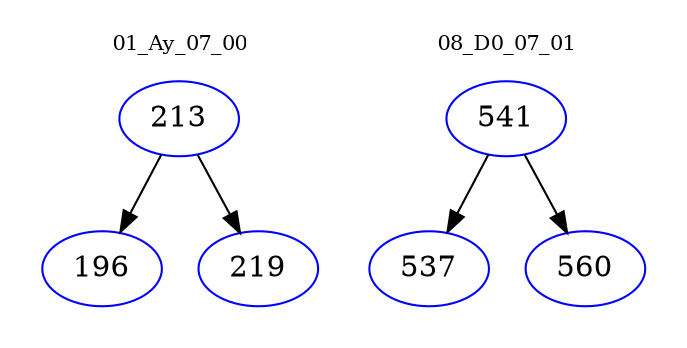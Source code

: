 digraph{
subgraph cluster_0 {
color = white
label = "01_Ay_07_00";
fontsize=10;
T0_213 [label="213", color="blue"]
T0_213 -> T0_196 [color="black"]
T0_196 [label="196", color="blue"]
T0_213 -> T0_219 [color="black"]
T0_219 [label="219", color="blue"]
}
subgraph cluster_1 {
color = white
label = "08_D0_07_01";
fontsize=10;
T1_541 [label="541", color="blue"]
T1_541 -> T1_537 [color="black"]
T1_537 [label="537", color="blue"]
T1_541 -> T1_560 [color="black"]
T1_560 [label="560", color="blue"]
}
}

